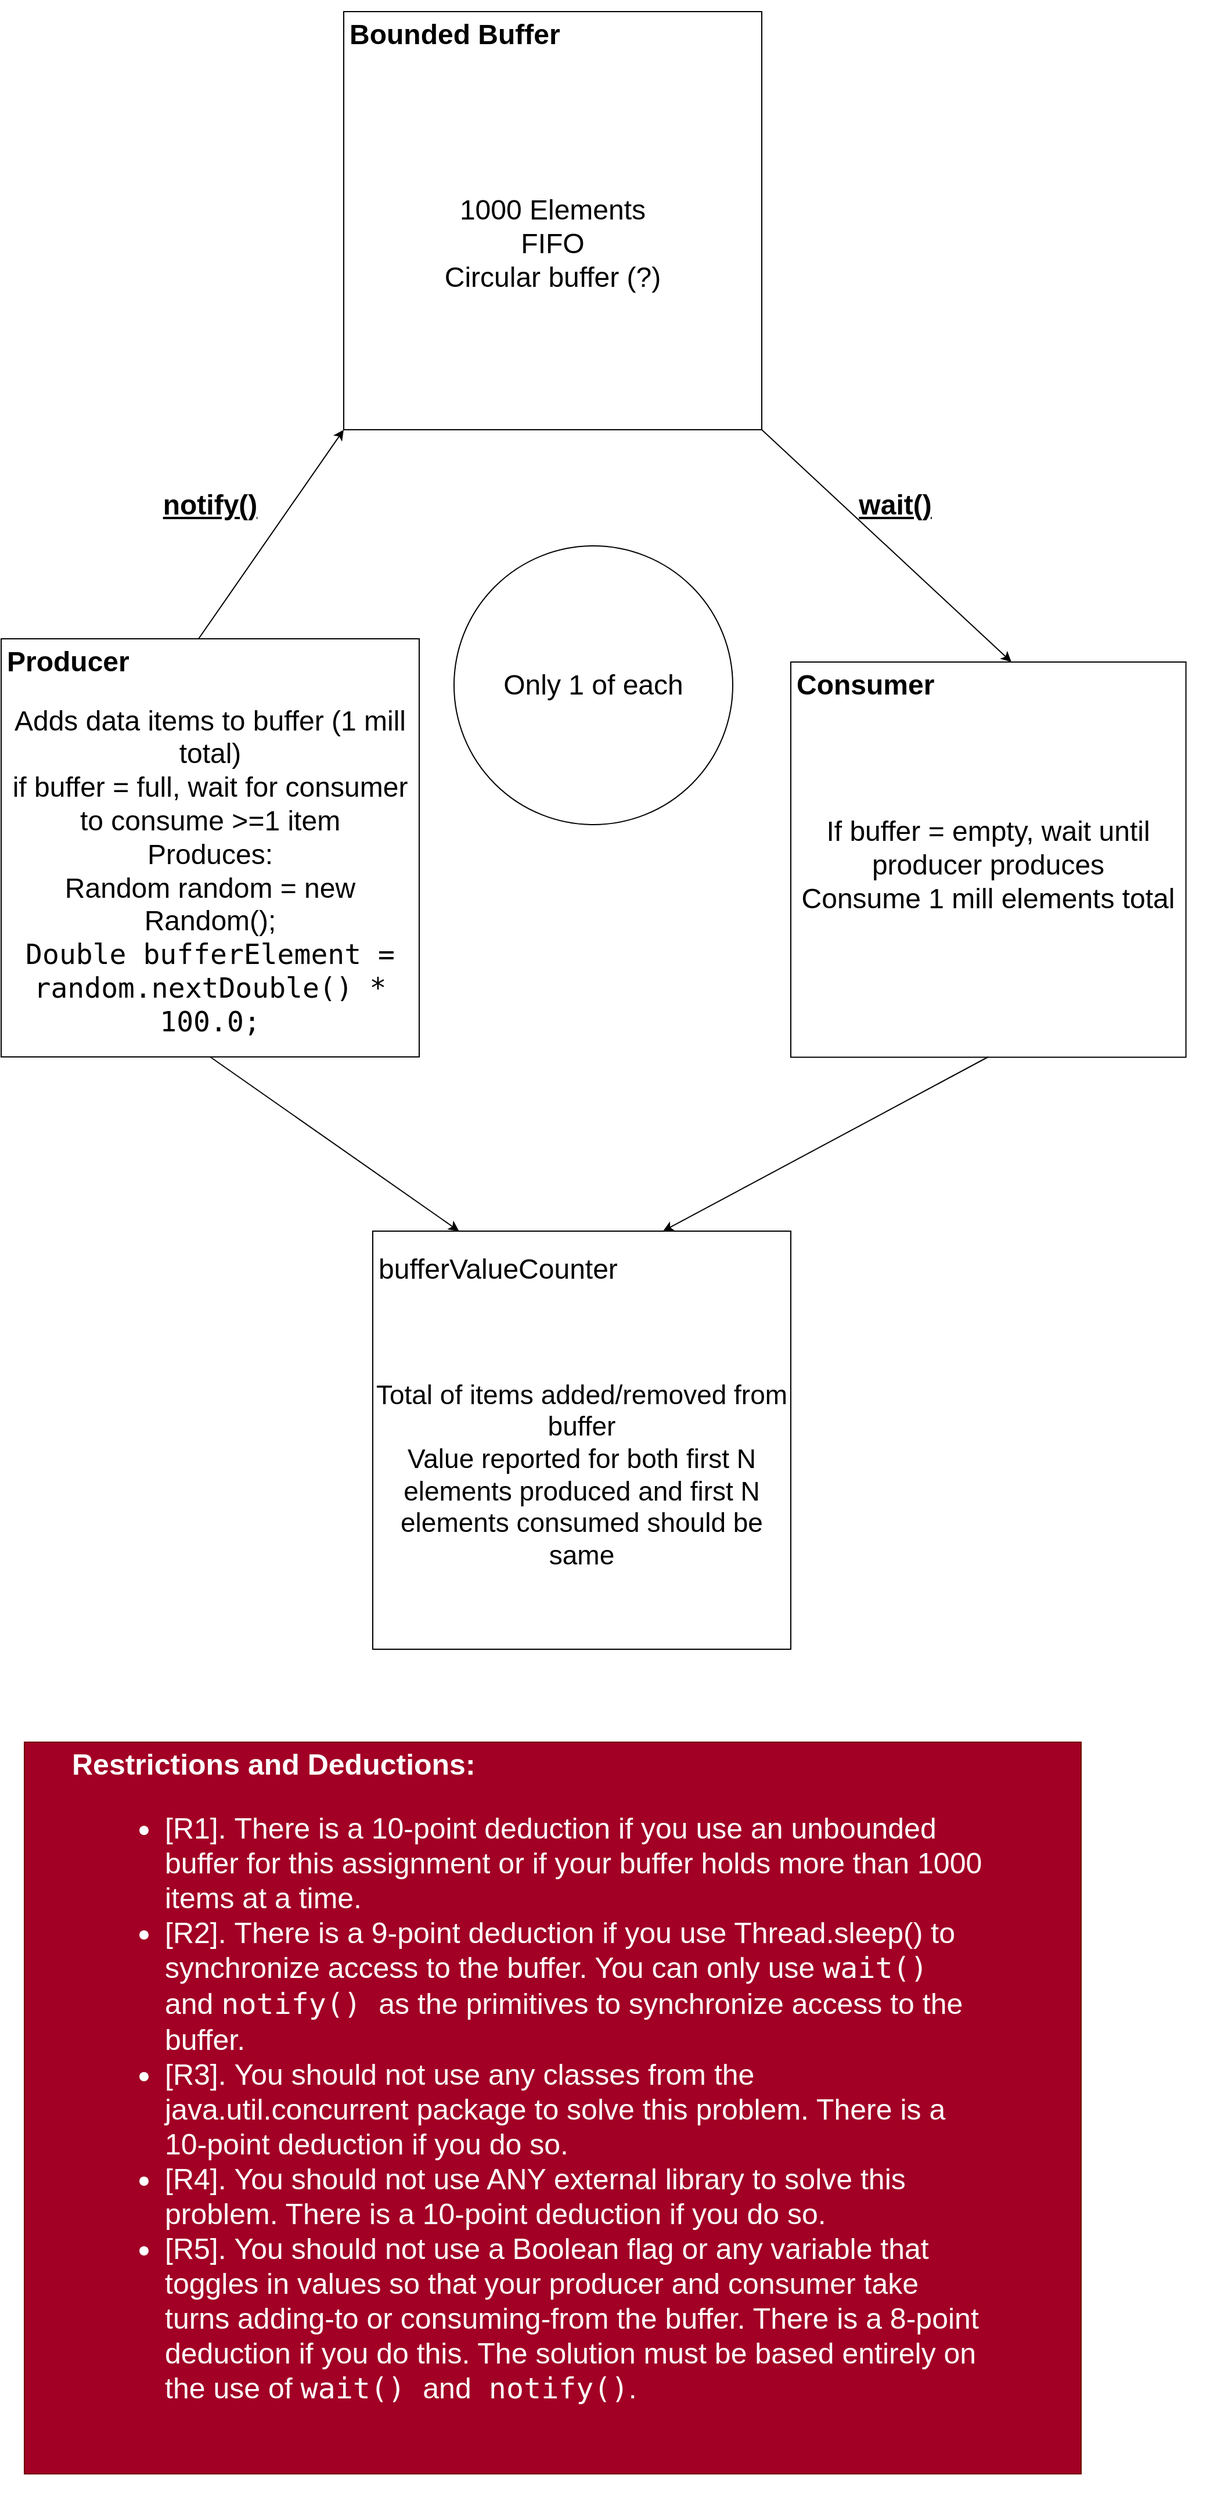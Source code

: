 <mxfile version="20.8.23" type="github">
  <diagram name="Page-1" id="8pjnQd3H3hw6dw11gzk_">
    <mxGraphModel dx="3293" dy="2114" grid="1" gridSize="10" guides="1" tooltips="1" connect="1" arrows="1" fold="1" page="1" pageScale="0.5" pageWidth="850" pageHeight="1100" math="0" shadow="0">
      <root>
        <mxCell id="0" />
        <mxCell id="1" parent="0" />
        <mxCell id="gisW79XmUnSymJOhAwS5-7" value="" style="group;spacing=5;spacingTop=0;" parent="1" vertex="1" connectable="0">
          <mxGeometry x="450" y="440" width="360" height="350" as="geometry" />
        </mxCell>
        <mxCell id="gisW79XmUnSymJOhAwS5-8" value="" style="whiteSpace=wrap;html=1;aspect=fixed;" parent="gisW79XmUnSymJOhAwS5-7" vertex="1">
          <mxGeometry width="340.278" height="340.278" as="geometry" />
        </mxCell>
        <mxCell id="gisW79XmUnSymJOhAwS5-9" value="&lt;h1&gt;Consumer&lt;br&gt;&lt;/h1&gt;" style="text;html=1;strokeColor=none;fillColor=none;spacing=5;spacingTop=-20;whiteSpace=wrap;overflow=hidden;rounded=0;" parent="gisW79XmUnSymJOhAwS5-7" vertex="1">
          <mxGeometry width="190" height="38.889" as="geometry" />
        </mxCell>
        <mxCell id="gisW79XmUnSymJOhAwS5-10" value="&lt;div style=&quot;font-size: 24px;&quot;&gt;&lt;font style=&quot;font-size: 24px;&quot;&gt;If buffer = empty, wait until producer produces&lt;/font&gt;&lt;/div&gt;&lt;div style=&quot;font-size: 24px;&quot;&gt;&lt;font style=&quot;font-size: 24px;&quot;&gt;Consume 1 mill elements total&lt;/font&gt;&lt;/div&gt;&lt;div style=&quot;font-size: 24px;&quot;&gt;&lt;font style=&quot;font-size: 24px;&quot;&gt;&lt;br&gt;&lt;/font&gt;&lt;/div&gt;" style="text;html=1;strokeColor=none;fillColor=none;align=center;verticalAlign=middle;whiteSpace=wrap;rounded=0;spacing=2;" parent="gisW79XmUnSymJOhAwS5-7" vertex="1">
          <mxGeometry y="38.89" width="340" height="301.11" as="geometry" />
        </mxCell>
        <mxCell id="gisW79XmUnSymJOhAwS5-11" value="" style="group;spacing=5;spacingTop=0;" parent="1" vertex="1" connectable="0">
          <mxGeometry x="-230" y="420" width="360" height="360" as="geometry" />
        </mxCell>
        <mxCell id="gisW79XmUnSymJOhAwS5-12" value="" style="whiteSpace=wrap;html=1;aspect=fixed;" parent="gisW79XmUnSymJOhAwS5-11" vertex="1">
          <mxGeometry width="360" height="360" as="geometry" />
        </mxCell>
        <mxCell id="gisW79XmUnSymJOhAwS5-13" value="&lt;h1&gt;Producer&lt;br&gt;&lt;/h1&gt;" style="text;html=1;strokeColor=none;fillColor=none;spacing=5;spacingTop=-20;whiteSpace=wrap;overflow=hidden;rounded=0;" parent="gisW79XmUnSymJOhAwS5-11" vertex="1">
          <mxGeometry width="190" height="40" as="geometry" />
        </mxCell>
        <mxCell id="gisW79XmUnSymJOhAwS5-14" value="&lt;div style=&quot;font-size: 24px;&quot;&gt;&lt;font style=&quot;font-size: 24px;&quot;&gt;Adds data items to buffer (1 mill total)&lt;br&gt;&lt;/font&gt;&lt;/div&gt;&lt;div style=&quot;font-size: 24px;&quot;&gt;&lt;font style=&quot;font-size: 24px;&quot;&gt;if buffer = full, wait for consumer to consume &amp;gt;=1 item&lt;/font&gt;&lt;/div&gt;&lt;div style=&quot;font-size: 24px;&quot;&gt;&lt;font style=&quot;font-size: 24px;&quot;&gt;Produces:&lt;/font&gt;&lt;/div&gt;&lt;div style=&quot;font-size: 24px;&quot;&gt;&lt;font style=&quot;font-size: 24px;&quot;&gt;Random random = new Random();&lt;br role=&quot;presentation&quot;&gt;&lt;span dir=&quot;ltr&quot; role=&quot;presentation&quot; style=&quot;left: 13.33%; top: 56.93%; font-size: calc(var(--scale-factor)*10.08px); font-family: monospace; transform: scaleX(1.084);&quot;&gt;Double buffer&lt;/span&gt;&lt;span dir=&quot;ltr&quot; role=&quot;presentation&quot; style=&quot;left: 26.08%; top: 56.93%; font-size: calc(var(--scale-factor)*10.08px); font-family: monospace; transform: scaleX(1.083);&quot;&gt;Element = random.nextDouble() * 100.0;&lt;/span&gt;&lt;/font&gt;&lt;/div&gt;" style="text;html=1;strokeColor=none;fillColor=none;align=center;verticalAlign=middle;whiteSpace=wrap;rounded=0;spacing=2;spacingTop=0;" parent="gisW79XmUnSymJOhAwS5-11" vertex="1">
          <mxGeometry y="40" width="360" height="320" as="geometry" />
        </mxCell>
        <mxCell id="gisW79XmUnSymJOhAwS5-15" value="" style="group;spacing=5;spacingTop=0;" parent="1" vertex="1" connectable="0">
          <mxGeometry x="65" y="-120" width="360" height="360" as="geometry" />
        </mxCell>
        <mxCell id="gisW79XmUnSymJOhAwS5-2" value="" style="whiteSpace=wrap;html=1;aspect=fixed;" parent="gisW79XmUnSymJOhAwS5-15" vertex="1">
          <mxGeometry width="360" height="360" as="geometry" />
        </mxCell>
        <mxCell id="gisW79XmUnSymJOhAwS5-4" value="&lt;h1&gt;Bounded Buffer&lt;br&gt;&lt;/h1&gt;" style="text;html=1;strokeColor=none;fillColor=none;spacing=5;spacingTop=-20;whiteSpace=wrap;overflow=hidden;rounded=0;" parent="gisW79XmUnSymJOhAwS5-15" vertex="1">
          <mxGeometry width="190" height="40" as="geometry" />
        </mxCell>
        <mxCell id="gisW79XmUnSymJOhAwS5-5" value="&lt;div style=&quot;font-size: 24px;&quot;&gt;&lt;font style=&quot;font-size: 24px;&quot;&gt;1000 Elements&lt;/font&gt;&lt;/div&gt;&lt;div style=&quot;font-size: 24px;&quot;&gt;&lt;font style=&quot;font-size: 24px;&quot;&gt;FIFO&lt;/font&gt;&lt;/div&gt;&lt;div style=&quot;font-size: 24px;&quot;&gt;&lt;font style=&quot;font-size: 24px;&quot;&gt;&lt;font style=&quot;font-size: 24px;&quot;&gt;Circular buffer (?)&lt;/font&gt;&lt;br&gt;&lt;/font&gt;&lt;/div&gt;" style="text;html=1;strokeColor=none;fillColor=none;align=center;verticalAlign=middle;whiteSpace=wrap;rounded=0;" parent="gisW79XmUnSymJOhAwS5-15" vertex="1">
          <mxGeometry y="40" width="360" height="320" as="geometry" />
        </mxCell>
        <mxCell id="gisW79XmUnSymJOhAwS5-17" value="" style="endArrow=classic;html=1;rounded=0;entryX=0;entryY=1;entryDx=0;entryDy=0;" parent="1" target="gisW79XmUnSymJOhAwS5-5" edge="1">
          <mxGeometry width="50" height="50" relative="1" as="geometry">
            <mxPoint x="-60" y="420" as="sourcePoint" />
            <mxPoint x="-10" y="370" as="targetPoint" />
          </mxGeometry>
        </mxCell>
        <mxCell id="gisW79XmUnSymJOhAwS5-18" value="" style="endArrow=classic;html=1;rounded=0;entryX=1;entryY=0;entryDx=0;entryDy=0;exitX=1;exitY=1;exitDx=0;exitDy=0;" parent="1" source="gisW79XmUnSymJOhAwS5-5" target="gisW79XmUnSymJOhAwS5-9" edge="1">
          <mxGeometry width="50" height="50" relative="1" as="geometry">
            <mxPoint x="510" y="80" as="sourcePoint" />
            <mxPoint x="590" y="340" as="targetPoint" />
          </mxGeometry>
        </mxCell>
        <mxCell id="gisW79XmUnSymJOhAwS5-20" value="wait()" style="text;html=1;strokeColor=none;fillColor=none;align=center;verticalAlign=middle;whiteSpace=wrap;rounded=0;fontStyle=5;fontSize=24;" parent="1" vertex="1">
          <mxGeometry x="510" y="290" width="60" height="30" as="geometry" />
        </mxCell>
        <mxCell id="gisW79XmUnSymJOhAwS5-21" value="notify()" style="text;html=1;strokeColor=none;fillColor=none;align=center;verticalAlign=middle;whiteSpace=wrap;rounded=0;fontStyle=5;fontSize=24;" parent="1" vertex="1">
          <mxGeometry x="-80" y="290" width="60" height="30" as="geometry" />
        </mxCell>
        <mxCell id="gisW79XmUnSymJOhAwS5-22" value="Only 1 of each" style="ellipse;whiteSpace=wrap;html=1;aspect=fixed;fontSize=24;" parent="1" vertex="1">
          <mxGeometry x="160" y="340" width="240" height="240" as="geometry" />
        </mxCell>
        <mxCell id="gisW79XmUnSymJOhAwS5-23" value="" style="group;fontSize=23;" parent="1" vertex="1" connectable="0">
          <mxGeometry x="90" y="930" width="360" height="360" as="geometry" />
        </mxCell>
        <mxCell id="gisW79XmUnSymJOhAwS5-24" value="" style="whiteSpace=wrap;html=1;aspect=fixed;fontSize=23;" parent="gisW79XmUnSymJOhAwS5-23" vertex="1">
          <mxGeometry width="360" height="360" as="geometry" />
        </mxCell>
        <mxCell id="gisW79XmUnSymJOhAwS5-25" value="&lt;div style=&quot;font-size: 24px;&quot;&gt;&lt;font style=&quot;font-size: 24px;&quot;&gt;&lt;br&gt;&lt;/font&gt;&lt;/div&gt;&lt;div style=&quot;font-size: 24px;&quot;&gt;&lt;font style=&quot;font-size: 24px;&quot;&gt;bufferValueCounter&lt;/font&gt;&lt;/div&gt;" style="text;html=1;strokeColor=none;fillColor=none;spacing=5;spacingTop=-20;whiteSpace=wrap;overflow=hidden;rounded=0;fontSize=23;" parent="gisW79XmUnSymJOhAwS5-23" vertex="1">
          <mxGeometry width="220" height="50" as="geometry" />
        </mxCell>
        <mxCell id="gisW79XmUnSymJOhAwS5-26" value="&lt;div&gt;Total of items added/removed from buffer&lt;/div&gt;&lt;div&gt;Value reported for both first N elements produced and first N elements consumed should be same&lt;br&gt;&lt;/div&gt;" style="text;html=1;strokeColor=none;fillColor=none;align=center;verticalAlign=middle;whiteSpace=wrap;rounded=0;fontSize=23;" parent="gisW79XmUnSymJOhAwS5-23" vertex="1">
          <mxGeometry y="60" width="360" height="300" as="geometry" />
        </mxCell>
        <mxCell id="gisW79XmUnSymJOhAwS5-28" value="" style="endArrow=classic;html=1;rounded=0;fontSize=24;exitX=0.5;exitY=1;exitDx=0;exitDy=0;" parent="1" source="gisW79XmUnSymJOhAwS5-14" target="gisW79XmUnSymJOhAwS5-25" edge="1">
          <mxGeometry width="50" height="50" relative="1" as="geometry">
            <mxPoint x="210" y="830" as="sourcePoint" />
            <mxPoint x="260" y="780" as="targetPoint" />
          </mxGeometry>
        </mxCell>
        <mxCell id="gisW79XmUnSymJOhAwS5-29" value="" style="endArrow=classic;html=1;rounded=0;fontSize=24;exitX=0.5;exitY=1;exitDx=0;exitDy=0;" parent="1" source="gisW79XmUnSymJOhAwS5-10" edge="1">
          <mxGeometry width="50" height="50" relative="1" as="geometry">
            <mxPoint x="630" y="870" as="sourcePoint" />
            <mxPoint x="340" y="930" as="targetPoint" />
          </mxGeometry>
        </mxCell>
        <mxCell id="U619iTGyg_uF7iP5-RCs-6" value="&lt;blockquote style=&quot;font-size: 25px;&quot;&gt;&lt;div align=&quot;left&quot;&gt;&lt;font style=&quot;font-size: 25px;&quot;&gt;&lt;b&gt;&lt;font style=&quot;font-size: 25px;&quot;&gt;Restriction&lt;span dir=&quot;ltr&quot; role=&quot;presentation&quot; style=&quot;left: 19.41%; top: 45.67%; font-size: calc(var(--scale-factor)*10.08px); font-family: sans-serif;&quot;&gt;s&lt;/span&gt;&lt;span dir=&quot;ltr&quot; role=&quot;presentation&quot; style=&quot;left: 20.38%; top: 45.67%; font-size: calc(var(--scale-factor)*10.08px); font-family: sans-serif;&quot;&gt; &lt;/span&gt;&lt;span dir=&quot;ltr&quot; role=&quot;presentation&quot; style=&quot;left: 20.94%; top: 45.67%; font-size: calc(var(--scale-factor)*10.08px); font-family: sans-serif; transform: scaleX(1.243);&quot;&gt;and Deductions&lt;/span&gt;&lt;span dir=&quot;ltr&quot; role=&quot;presentation&quot; style=&quot;left: 35.16%; top: 45.67%; font-size: calc(var(--scale-factor)*10.08px); font-family: sans-serif;&quot;&gt;:&lt;/span&gt;&lt;/font&gt;&lt;/b&gt;&lt;/font&gt;&lt;font style=&quot;font-size: 25px;&quot;&gt;&lt;br role=&quot;presentation&quot;&gt;&lt;/font&gt;&lt;blockquote&gt;&lt;ul&gt;&lt;li&gt;&lt;font style=&quot;font-size: 25px;&quot;&gt;&lt;font style=&quot;font-size: 25px;&quot;&gt;&lt;span dir=&quot;ltr&quot; role=&quot;presentation&quot; style=&quot;left: 10.59%; top: 47.22%; font-size: calc(var(--scale-factor)*10.08px); font-family: sans-serif; transform: scaleX(1.383);&quot;&gt;[R1].&lt;/span&gt;&lt;span dir=&quot;ltr&quot; role=&quot;presentation&quot; style=&quot;left: 15.4%; top: 47.22%; font-size: calc(var(--scale-factor)*10.08px); font-family: sans-serif;&quot;&gt; &lt;/span&gt;&lt;span dir=&quot;ltr&quot; role=&quot;presentation&quot; style=&quot;left: 16.47%; top: 47.22%; font-size: calc(var(--scale-factor)*10.08px); font-family: sans-serif; transform: scaleX(1.121);&quot;&gt;There is a 10&lt;/span&gt;&lt;span dir=&quot;ltr&quot; role=&quot;presentation&quot; style=&quot;left: 27.24%; top: 47.22%; font-size: calc(var(--scale-factor)*10.08px); font-family: sans-serif;&quot;&gt;-&lt;/span&gt;&lt;span dir=&quot;ltr&quot; role=&quot;presentation&quot; style=&quot;left: 27.98%; top: 47.22%; font-size: calc(var(--scale-factor)*10.08px); font-family: sans-serif; transform: scaleX(1.145);&quot;&gt;point deduction if you use an unbounded buffer for this assignment or if&lt;/span&gt;&lt;span dir=&quot;ltr&quot; role=&quot;presentation&quot; style=&quot;left: 13.53%; top: 48.76%; font-size: calc(var(--scale-factor)*10.08px); font-family: sans-serif; transform: scaleX(1.158);&quot;&gt; your buffer holds more than 1000 items at a time.&lt;/span&gt;&lt;/font&gt;&lt;/font&gt;&lt;/li&gt;&lt;li&gt;&lt;font style=&quot;font-size: 25px;&quot;&gt;&lt;font style=&quot;font-size: 25px;&quot;&gt;&lt;span dir=&quot;ltr&quot; role=&quot;presentation&quot; style=&quot;left: 10.59%; top: 51.82%; font-size: calc(var(--scale-factor)*10.08px); font-family: sans-serif; transform: scaleX(1.383);&quot;&gt;[R2].&lt;/span&gt;&lt;span dir=&quot;ltr&quot; role=&quot;presentation&quot; style=&quot;left: 15.4%; top: 51.82%; font-size: calc(var(--scale-factor)*10.08px); font-family: sans-serif;&quot;&gt; &lt;/span&gt;&lt;span dir=&quot;ltr&quot; role=&quot;presentation&quot; style=&quot;left: 16.47%; top: 51.82%; font-size: calc(var(--scale-factor)*10.08px); font-family: sans-serif; transform: scaleX(1.119);&quot;&gt;There is a 9&lt;/span&gt;&lt;span dir=&quot;ltr&quot; role=&quot;presentation&quot; style=&quot;left: 26.2%; top: 51.82%; font-size: calc(var(--scale-factor)*10.08px); font-family: sans-serif;&quot;&gt;-&lt;/span&gt;&lt;span dir=&quot;ltr&quot; role=&quot;presentation&quot; style=&quot;left: 26.94%; top: 51.82%; font-size: calc(var(--scale-factor)*10.08px); font-family: sans-serif; transform: scaleX(1.133);&quot;&gt;point deduction if you use Thread.s&lt;/span&gt;&lt;span dir=&quot;ltr&quot; role=&quot;presentation&quot; style=&quot;left: 55.98%; top: 51.82%; font-size: calc(var(--scale-factor)*10.08px); font-family: sans-serif; transform: scaleX(1.136);&quot;&gt;leep() to synchronize access to the buffer.&lt;/span&gt;&lt;span dir=&quot;ltr&quot; role=&quot;presentation&quot; style=&quot;left: 13.53%; top: 53.37%; font-size: calc(var(--scale-factor)*10.08px); font-family: sans-serif; transform: scaleX(1.107);&quot;&gt; You can only use&lt;/span&gt;&lt;span dir=&quot;ltr&quot; role=&quot;presentation&quot; style=&quot;left: 27.35%; top: 53.37%; font-size: calc(var(--scale-factor)*10.08px); font-family: sans-serif;&quot;&gt; &lt;/span&gt;&lt;span dir=&quot;ltr&quot; role=&quot;presentation&quot; style=&quot;left: 27.92%; top: 53.39%; font-size: calc(var(--scale-factor)*10.08px); font-family: monospace; transform: scaleX(1.085);&quot;&gt;wait()&lt;/span&gt;&lt;span dir=&quot;ltr&quot; role=&quot;presentation&quot; style=&quot;left: 33.81%; top: 53.39%; font-size: calc(var(--scale-factor)*10.08px); font-family: monospace;&quot;&gt; &lt;/span&gt;&lt;span dir=&quot;ltr&quot; role=&quot;presentation&quot; style=&quot;left: 34.38%; top: 53.37%; font-size: calc(var(--scale-factor)*10.08px); font-family: sans-serif; transform: scaleX(1.106);&quot;&gt;and&lt;/span&gt;&lt;span dir=&quot;ltr&quot; role=&quot;presentation&quot; style=&quot;left: 37.42%; top: 53.37%; font-size: calc(var(--scale-factor)*10.08px); font-family: sans-serif;&quot;&gt; &lt;/span&gt;&lt;span dir=&quot;ltr&quot; role=&quot;presentation&quot; style=&quot;left: 37.99%; top: 53.39%; font-size: calc(var(--scale-factor)*10.08px); font-family: monospace; transform: scaleX(1.084);&quot;&gt;notify()&lt;/span&gt;&lt;span dir=&quot;ltr&quot; role=&quot;presentation&quot; style=&quot;left: 45.84%; top: 53.39%; font-size: calc(var(--scale-factor)*10.08px); font-family: monospace;&quot;&gt; &lt;/span&gt;&lt;span dir=&quot;ltr&quot; role=&quot;presentation&quot; style=&quot;left: 46.98%; top: 53.37%; font-size: calc(var(--scale-factor)*10.08px); font-family: sans-serif; transform: scaleX(1.137);&quot;&gt;as the primitives to synchronize access to the buffer.&lt;/span&gt;&lt;/font&gt;&lt;/font&gt;&lt;/li&gt;&lt;li&gt;&lt;font style=&quot;font-size: 25px;&quot;&gt;&lt;font style=&quot;font-size: 25px;&quot;&gt;&lt;span dir=&quot;ltr&quot; role=&quot;presentation&quot; style=&quot;left: 10.59%; top: 56.55%; font-size: calc(var(--scale-factor)*10.08px); font-family: sans-serif; transform: scaleX(1.383);&quot;&gt;[R3].&lt;/span&gt;&lt;span dir=&quot;ltr&quot; role=&quot;presentation&quot; style=&quot;left: 15.4%; top: 56.55%; font-size: calc(var(--scale-factor)*10.08px); font-family: sans-serif;&quot;&gt; &lt;/span&gt;&lt;span dir=&quot;ltr&quot; role=&quot;presentation&quot; style=&quot;left: 16.47%; top: 56.55%; font-size: calc(var(--scale-factor)*10.08px); font-family: sans-serif; transform: scaleX(1.135);&quot;&gt;You should not use any classes from the java.util.concurrent&lt;/span&gt;&lt;span dir=&quot;ltr&quot; role=&quot;presentation&quot; style=&quot;left: 66.19%; top: 56.55%; font-size: calc(var(--scale-factor)*10.08px); font-family: sans-serif;&quot;&gt; &lt;/span&gt;&lt;span dir=&quot;ltr&quot; role=&quot;presentation&quot; style=&quot;left: 66.77%; top: 56.55%; font-size: calc(var(--scale-factor)*10.08px); font-family: sans-serif; transform: scaleX(1.128);&quot;&gt;package to solve this&lt;/span&gt;&lt;span dir=&quot;ltr&quot; role=&quot;presentation&quot; style=&quot;left: 13.53%; top: 58.06%; font-size: calc(var(--scale-factor)*10.08px); font-family: sans-serif; transform: scaleX(1.133);&quot;&gt; problem. There is a 10&lt;/span&gt;&lt;span dir=&quot;ltr&quot; role=&quot;presentation&quot; style=&quot;left: 32.2%; top: 58.06%; font-size: calc(var(--scale-factor)*10.08px); font-family: sans-serif;&quot;&gt;-&lt;/span&gt;&lt;span dir=&quot;ltr&quot; role=&quot;presentation&quot; style=&quot;left: 32.94%; top: 58.06%; font-size: calc(var(--scale-factor)*10.08px); font-family: sans-serif; transform: scaleX(1.143);&quot;&gt;point deduction if you do so.&lt;/span&gt;&lt;span dir=&quot;ltr&quot; role=&quot;presentation&quot; style=&quot;left: 10.59%; top: 61.12%; font-size: calc(var(--scale-factor)*10.08px); font-family: sans-serif; transform: scaleX(1.383);&quot;&gt;&lt;/span&gt;&lt;/font&gt;&lt;/font&gt;&lt;/li&gt;&lt;li&gt;&lt;font style=&quot;font-size: 25px;&quot;&gt;&lt;font style=&quot;font-size: 25px;&quot;&gt;&lt;span dir=&quot;ltr&quot; role=&quot;presentation&quot; style=&quot;left: 10.59%; top: 61.12%; font-size: calc(var(--scale-factor)*10.08px); font-family: sans-serif; transform: scaleX(1.383);&quot;&gt;[R4].&lt;/span&gt;&lt;span dir=&quot;ltr&quot; role=&quot;presentation&quot; style=&quot;left: 15.4%; top: 61.12%; font-size: calc(var(--scale-factor)*10.08px); font-family: sans-serif;&quot;&gt; &lt;/span&gt;&lt;span dir=&quot;ltr&quot; role=&quot;presentation&quot; style=&quot;left: 16.47%; top: 61.12%; font-size: calc(var(--scale-factor)*10.08px); font-family: sans-serif; transform: scaleX(1.131);&quot;&gt;You should not use ANY external library to solve this problem. There is a 10&lt;/span&gt;&lt;span dir=&quot;ltr&quot; role=&quot;presentation&quot; style=&quot;left: 78.84%; top: 61.12%; font-size: calc(var(--scale-factor)*10.08px); font-family: sans-serif;&quot;&gt;-&lt;/span&gt;&lt;span dir=&quot;ltr&quot; role=&quot;presentation&quot; style=&quot;left: 79.58%; top: 61.12%; font-size: calc(var(--scale-factor)*10.08px); font-family: sans-serif; transform: scaleX(1.159);&quot;&gt;point&lt;/span&gt;&lt;span dir=&quot;ltr&quot; role=&quot;presentation&quot; style=&quot;left: 13.53%; top: 62.67%; font-size: calc(var(--scale-factor)*10.08px); font-family: sans-serif; transform: scaleX(1.137);&quot;&gt; deduction if you do so.&lt;/span&gt;&lt;/font&gt;&lt;/font&gt;&lt;/li&gt;&lt;li&gt;&lt;font style=&quot;font-size: 25px;&quot;&gt;&lt;font style=&quot;font-size: 25px;&quot;&gt;&lt;span dir=&quot;ltr&quot; role=&quot;presentation&quot; style=&quot;left: 10.59%; top: 65.73%; font-size: calc(var(--scale-factor)*10.08px); font-family: sans-serif; transform: scaleX(1.383);&quot;&gt;[R5].&lt;/span&gt;&lt;span dir=&quot;ltr&quot; role=&quot;presentation&quot; style=&quot;left: 15.4%; top: 65.73%; font-size: calc(var(--scale-factor)*10.08px); font-family: sans-serif;&quot;&gt; &lt;/span&gt;&lt;span dir=&quot;ltr&quot; role=&quot;presentation&quot; style=&quot;left: 16.47%; top: 65.73%; font-size: calc(var(--scale-factor)*10.08px); font-family: sans-serif; transform: scaleX(1.132);&quot;&gt;You should not use a Boolean flag or any variable that toggles in value&lt;/span&gt;&lt;span dir=&quot;ltr&quot; role=&quot;presentation&quot; style=&quot;left: 74.56%; top: 65.73%; font-size: calc(var(--scale-factor)*10.08px); font-family: sans-serif; transform: scaleX(1.153);&quot;&gt;s so that your&lt;/span&gt;&lt;span dir=&quot;ltr&quot; role=&quot;presentation&quot; style=&quot;left: 13.53%; top: 67.28%; font-size: calc(var(--scale-factor)*10.08px); font-family: sans-serif; transform: scaleX(1.133);&quot;&gt; producer and consumer take turns adding&lt;/span&gt;&lt;span dir=&quot;ltr&quot; role=&quot;presentation&quot; style=&quot;left: 48.07%; top: 67.28%; font-size: calc(var(--scale-factor)*10.08px); font-family: sans-serif;&quot;&gt;-&lt;/span&gt;&lt;span dir=&quot;ltr&quot; role=&quot;presentation&quot; style=&quot;left: 48.81%; top: 67.28%; font-size: calc(var(--scale-factor)*10.08px); font-family: sans-serif; transform: scaleX(1.137);&quot;&gt;to or consuming&lt;/span&gt;&lt;span dir=&quot;ltr&quot; role=&quot;presentation&quot; style=&quot;left: 62.13%; top: 67.28%; font-size: calc(var(--scale-factor)*10.08px); font-family: sans-serif;&quot;&gt;-&lt;/span&gt;&lt;span dir=&quot;ltr&quot; role=&quot;presentation&quot; style=&quot;left: 62.87%; top: 67.28%; font-size: calc(var(--scale-factor)*10.08px); font-family: sans-serif; transform: scaleX(1.148);&quot;&gt;from the buffer. There is a 8&lt;/span&gt;&lt;span dir=&quot;ltr&quot; role=&quot;presentation&quot; style=&quot;left: 86.06%; top: 67.28%; font-size: calc(var(--scale-factor)*10.08px); font-family: sans-serif;&quot;&gt;-&lt;/span&gt;&lt;span dir=&quot;ltr&quot; role=&quot;presentation&quot; style=&quot;left: 13.53%; top: 68.82%; font-size: calc(var(--scale-factor)*10.08px); font-family: sans-serif; transform: scaleX(1.143);&quot;&gt;point deduction if you do this. The solution must be based entirely on the use of&lt;/span&gt;&lt;span dir=&quot;ltr&quot; role=&quot;presentation&quot; style=&quot;left: 79.6%; top: 68.82%; font-size: calc(var(--scale-factor)*10.08px); font-family: sans-serif;&quot;&gt; &lt;/span&gt;&lt;span dir=&quot;ltr&quot; role=&quot;presentation&quot; style=&quot;left: 80.15%; top: 68.84%; font-size: calc(var(--scale-factor)*10.08px); font-family: monospace; transform: scaleX(1.085);&quot;&gt;wait()&lt;/span&gt;&lt;span dir=&quot;ltr&quot; role=&quot;presentation&quot; style=&quot;left: 86.04%; top: 68.84%; font-size: calc(var(--scale-factor)*10.08px); font-family: monospace;&quot;&gt; &lt;/span&gt;&lt;span dir=&quot;ltr&quot; role=&quot;presentation&quot; style=&quot;left: 86.61%; top: 68.82%; font-size: calc(var(--scale-factor)*10.08px); font-family: sans-serif; transform: scaleX(1.106);&quot;&gt;and&lt;/span&gt;&lt;span dir=&quot;ltr&quot; role=&quot;presentation&quot; style=&quot;left: 13.53%; top: 70.48%; font-size: calc(var(--scale-factor)*10.08px); font-family: monospace; transform: scaleX(1.084);&quot;&gt; notify()&lt;/span&gt;&lt;span dir=&quot;ltr&quot; role=&quot;presentation&quot; style=&quot;left: 21.37%; top: 70.46%; font-family: sans-serif;&quot;&gt;.&lt;/span&gt;&lt;/font&gt;&lt;/font&gt;&lt;/li&gt;&lt;/ul&gt;&lt;/blockquote&gt;&lt;/div&gt;&lt;div style=&quot;&quot;&gt;&lt;font style=&quot;font-size: 25px;&quot;&gt;&lt;b&gt;&lt;font style=&quot;font-size: 25px;&quot;&gt;&lt;span dir=&quot;ltr&quot; role=&quot;presentation&quot; style=&quot;left: 21.37%; top: 70.46%; font-family: sans-serif;&quot;&gt;&lt;br&gt;&lt;/span&gt;&lt;/font&gt;&lt;/b&gt;&lt;/font&gt;&lt;/div&gt;&lt;/blockquote&gt;" style="rounded=0;whiteSpace=wrap;html=1;fillColor=#a20025;fontColor=#ffffff;strokeColor=#6F0000;" vertex="1" parent="1">
          <mxGeometry x="-210" y="1370" width="910" height="630" as="geometry" />
        </mxCell>
      </root>
    </mxGraphModel>
  </diagram>
</mxfile>
